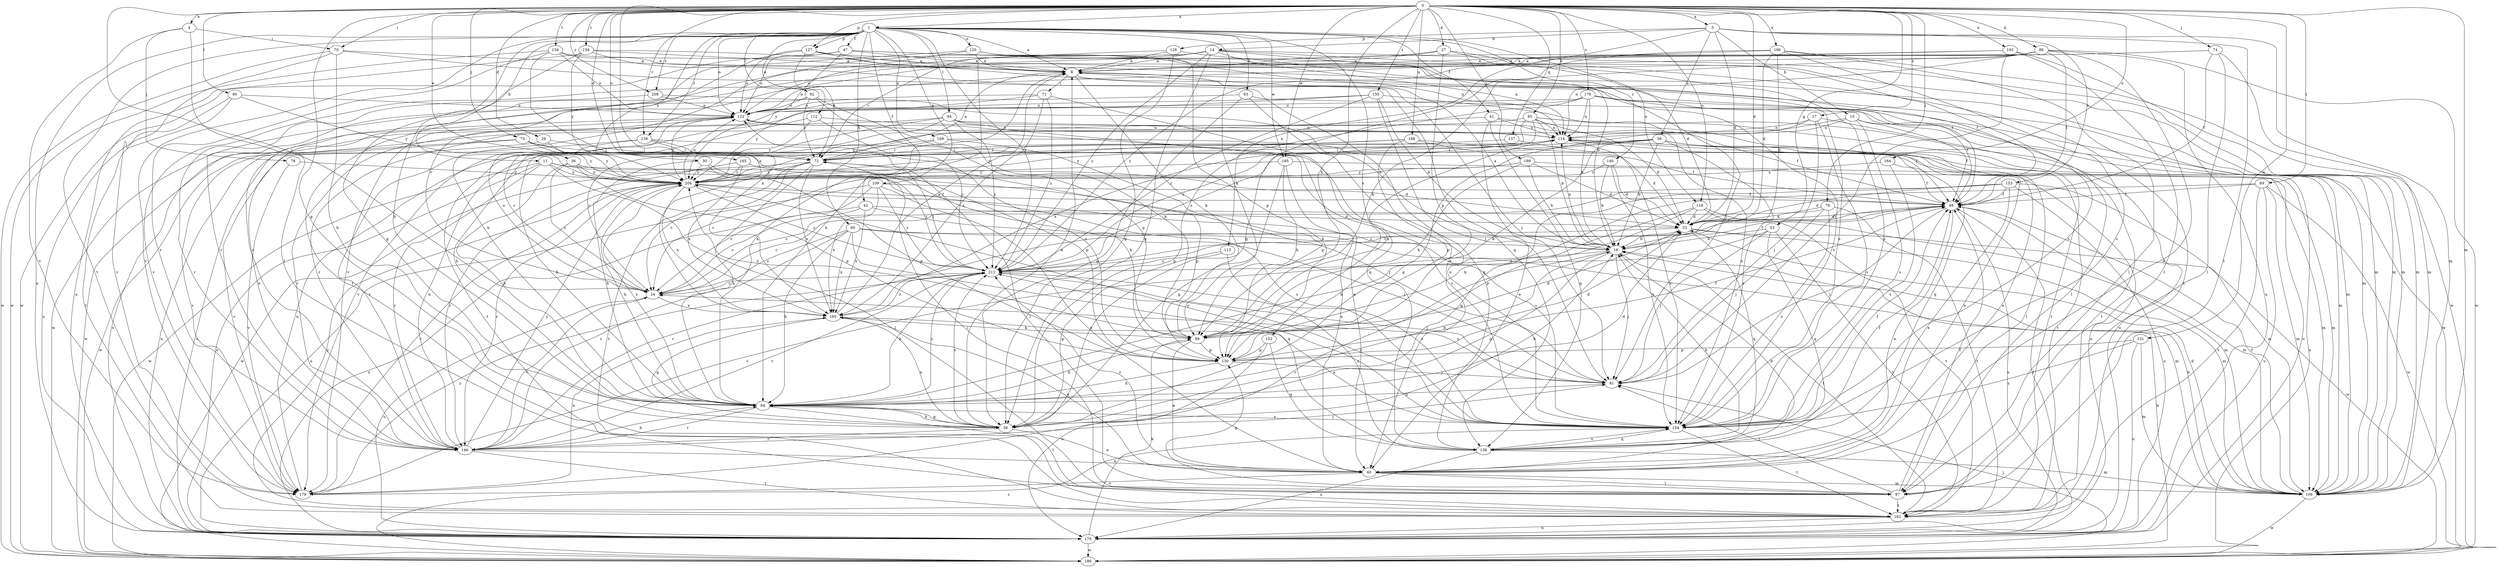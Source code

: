 strict digraph  {
0;
1;
3;
4;
8;
11;
14;
15;
16;
17;
24;
27;
29;
30;
33;
36;
39;
40;
41;
42;
47;
48;
53;
56;
60;
63;
64;
69;
70;
71;
72;
74;
75;
76;
78;
81;
85;
86;
89;
90;
92;
94;
97;
106;
109;
112;
113;
114;
116;
120;
122;
127;
128;
130;
131;
137;
138;
139;
140;
146;
152;
153;
154;
155;
156;
158;
162;
164;
165;
168;
169;
170;
178;
179;
185;
186;
190;
193;
195;
199;
204;
208;
211;
0 -> 1  [label=a];
0 -> 3  [label=a];
0 -> 4  [label=a];
0 -> 17  [label=c];
0 -> 24  [label=c];
0 -> 27  [label=d];
0 -> 29  [label=d];
0 -> 30  [label=d];
0 -> 33  [label=d];
0 -> 36  [label=e];
0 -> 53  [label=g];
0 -> 56  [label=g];
0 -> 69  [label=i];
0 -> 70  [label=i];
0 -> 74  [label=j];
0 -> 75  [label=j];
0 -> 76  [label=j];
0 -> 85  [label=k];
0 -> 86  [label=k];
0 -> 89  [label=k];
0 -> 90  [label=l];
0 -> 106  [label=m];
0 -> 116  [label=o];
0 -> 127  [label=p];
0 -> 131  [label=q];
0 -> 137  [label=q];
0 -> 139  [label=r];
0 -> 155  [label=t];
0 -> 156  [label=t];
0 -> 158  [label=t];
0 -> 164  [label=u];
0 -> 165  [label=u];
0 -> 168  [label=u];
0 -> 178  [label=v];
0 -> 185  [label=w];
0 -> 190  [label=x];
0 -> 193  [label=x];
0 -> 195  [label=x];
0 -> 199  [label=y];
0 -> 208  [label=z];
1 -> 8  [label=a];
1 -> 11  [label=b];
1 -> 41  [label=f];
1 -> 42  [label=f];
1 -> 47  [label=f];
1 -> 60  [label=h];
1 -> 63  [label=h];
1 -> 64  [label=h];
1 -> 89  [label=k];
1 -> 92  [label=l];
1 -> 94  [label=l];
1 -> 109  [label=n];
1 -> 112  [label=n];
1 -> 116  [label=o];
1 -> 120  [label=o];
1 -> 122  [label=o];
1 -> 127  [label=p];
1 -> 139  [label=r];
1 -> 140  [label=r];
1 -> 152  [label=s];
1 -> 162  [label=t];
1 -> 169  [label=u];
1 -> 170  [label=u];
1 -> 179  [label=v];
1 -> 185  [label=w];
1 -> 204  [label=y];
1 -> 208  [label=z];
1 -> 211  [label=z];
3 -> 14  [label=b];
3 -> 15  [label=b];
3 -> 33  [label=d];
3 -> 39  [label=e];
3 -> 97  [label=l];
3 -> 106  [label=m];
3 -> 113  [label=n];
3 -> 128  [label=p];
3 -> 153  [label=s];
4 -> 70  [label=i];
4 -> 78  [label=j];
4 -> 97  [label=l];
4 -> 179  [label=v];
8 -> 71  [label=i];
8 -> 81  [label=j];
8 -> 89  [label=k];
8 -> 106  [label=m];
8 -> 122  [label=o];
8 -> 154  [label=s];
11 -> 33  [label=d];
11 -> 97  [label=l];
11 -> 146  [label=r];
11 -> 154  [label=s];
11 -> 170  [label=u];
11 -> 186  [label=w];
11 -> 204  [label=y];
14 -> 8  [label=a];
14 -> 16  [label=b];
14 -> 56  [label=g];
14 -> 64  [label=h];
14 -> 106  [label=m];
14 -> 114  [label=n];
14 -> 122  [label=o];
14 -> 146  [label=r];
14 -> 162  [label=t];
14 -> 211  [label=z];
15 -> 24  [label=c];
15 -> 48  [label=f];
15 -> 106  [label=m];
15 -> 114  [label=n];
15 -> 154  [label=s];
16 -> 8  [label=a];
16 -> 48  [label=f];
16 -> 56  [label=g];
16 -> 81  [label=j];
16 -> 114  [label=n];
16 -> 162  [label=t];
16 -> 179  [label=v];
16 -> 211  [label=z];
17 -> 56  [label=g];
17 -> 81  [label=j];
17 -> 114  [label=n];
17 -> 154  [label=s];
17 -> 162  [label=t];
24 -> 122  [label=o];
24 -> 170  [label=u];
24 -> 195  [label=x];
27 -> 8  [label=a];
27 -> 33  [label=d];
27 -> 130  [label=p];
27 -> 146  [label=r];
27 -> 154  [label=s];
29 -> 72  [label=i];
29 -> 170  [label=u];
29 -> 204  [label=y];
30 -> 64  [label=h];
30 -> 130  [label=p];
30 -> 204  [label=y];
30 -> 211  [label=z];
33 -> 16  [label=b];
33 -> 106  [label=m];
33 -> 138  [label=q];
33 -> 146  [label=r];
33 -> 186  [label=w];
36 -> 24  [label=c];
36 -> 64  [label=h];
36 -> 81  [label=j];
36 -> 130  [label=p];
36 -> 204  [label=y];
39 -> 16  [label=b];
39 -> 40  [label=e];
39 -> 72  [label=i];
39 -> 89  [label=k];
39 -> 97  [label=l];
39 -> 154  [label=s];
39 -> 162  [label=t];
39 -> 204  [label=y];
39 -> 211  [label=z];
40 -> 16  [label=b];
40 -> 97  [label=l];
40 -> 106  [label=m];
40 -> 114  [label=n];
40 -> 179  [label=v];
40 -> 211  [label=z];
41 -> 40  [label=e];
41 -> 48  [label=f];
41 -> 114  [label=n];
41 -> 138  [label=q];
41 -> 204  [label=y];
42 -> 24  [label=c];
42 -> 33  [label=d];
42 -> 81  [label=j];
42 -> 170  [label=u];
42 -> 195  [label=x];
47 -> 8  [label=a];
47 -> 114  [label=n];
47 -> 122  [label=o];
47 -> 154  [label=s];
47 -> 186  [label=w];
47 -> 204  [label=y];
48 -> 33  [label=d];
48 -> 40  [label=e];
48 -> 81  [label=j];
48 -> 106  [label=m];
48 -> 170  [label=u];
48 -> 211  [label=z];
53 -> 16  [label=b];
53 -> 81  [label=j];
53 -> 138  [label=q];
53 -> 162  [label=t];
53 -> 179  [label=v];
56 -> 8  [label=a];
56 -> 16  [label=b];
56 -> 40  [label=e];
56 -> 64  [label=h];
56 -> 146  [label=r];
56 -> 195  [label=x];
56 -> 211  [label=z];
60 -> 16  [label=b];
60 -> 24  [label=c];
60 -> 64  [label=h];
60 -> 106  [label=m];
60 -> 138  [label=q];
60 -> 146  [label=r];
60 -> 195  [label=x];
63 -> 56  [label=g];
63 -> 106  [label=m];
63 -> 122  [label=o];
63 -> 138  [label=q];
64 -> 8  [label=a];
64 -> 16  [label=b];
64 -> 33  [label=d];
64 -> 56  [label=g];
64 -> 97  [label=l];
64 -> 146  [label=r];
64 -> 154  [label=s];
64 -> 204  [label=y];
64 -> 211  [label=z];
69 -> 48  [label=f];
69 -> 56  [label=g];
69 -> 106  [label=m];
69 -> 162  [label=t];
69 -> 170  [label=u];
69 -> 186  [label=w];
70 -> 8  [label=a];
70 -> 48  [label=f];
70 -> 64  [label=h];
70 -> 179  [label=v];
70 -> 186  [label=w];
71 -> 122  [label=o];
71 -> 138  [label=q];
71 -> 195  [label=x];
71 -> 204  [label=y];
71 -> 211  [label=z];
72 -> 8  [label=a];
72 -> 24  [label=c];
72 -> 64  [label=h];
72 -> 130  [label=p];
72 -> 162  [label=t];
72 -> 186  [label=w];
72 -> 195  [label=x];
72 -> 204  [label=y];
74 -> 8  [label=a];
74 -> 48  [label=f];
74 -> 97  [label=l];
74 -> 106  [label=m];
74 -> 179  [label=v];
75 -> 72  [label=i];
75 -> 130  [label=p];
75 -> 170  [label=u];
75 -> 186  [label=w];
75 -> 204  [label=y];
76 -> 24  [label=c];
76 -> 33  [label=d];
76 -> 81  [label=j];
76 -> 154  [label=s];
76 -> 162  [label=t];
78 -> 179  [label=v];
78 -> 204  [label=y];
81 -> 24  [label=c];
81 -> 64  [label=h];
85 -> 16  [label=b];
85 -> 33  [label=d];
85 -> 114  [label=n];
85 -> 162  [label=t];
85 -> 170  [label=u];
85 -> 179  [label=v];
85 -> 195  [label=x];
85 -> 211  [label=z];
86 -> 8  [label=a];
86 -> 40  [label=e];
86 -> 48  [label=f];
86 -> 89  [label=k];
86 -> 114  [label=n];
86 -> 170  [label=u];
86 -> 186  [label=w];
86 -> 211  [label=z];
89 -> 33  [label=d];
89 -> 40  [label=e];
89 -> 64  [label=h];
89 -> 114  [label=n];
89 -> 130  [label=p];
89 -> 204  [label=y];
90 -> 122  [label=o];
90 -> 162  [label=t];
90 -> 170  [label=u];
90 -> 204  [label=y];
92 -> 72  [label=i];
92 -> 89  [label=k];
92 -> 122  [label=o];
92 -> 130  [label=p];
92 -> 186  [label=w];
94 -> 40  [label=e];
94 -> 48  [label=f];
94 -> 64  [label=h];
94 -> 114  [label=n];
94 -> 162  [label=t];
94 -> 186  [label=w];
94 -> 211  [label=z];
97 -> 48  [label=f];
97 -> 72  [label=i];
97 -> 81  [label=j];
97 -> 130  [label=p];
97 -> 162  [label=t];
106 -> 16  [label=b];
106 -> 33  [label=d];
106 -> 48  [label=f];
106 -> 186  [label=w];
109 -> 24  [label=c];
109 -> 40  [label=e];
109 -> 48  [label=f];
109 -> 170  [label=u];
109 -> 195  [label=x];
109 -> 211  [label=z];
112 -> 24  [label=c];
112 -> 114  [label=n];
112 -> 204  [label=y];
112 -> 211  [label=z];
113 -> 56  [label=g];
113 -> 154  [label=s];
113 -> 211  [label=z];
114 -> 72  [label=i];
114 -> 154  [label=s];
116 -> 33  [label=d];
116 -> 89  [label=k];
116 -> 106  [label=m];
116 -> 130  [label=p];
116 -> 162  [label=t];
120 -> 8  [label=a];
120 -> 64  [label=h];
120 -> 130  [label=p];
120 -> 154  [label=s];
120 -> 162  [label=t];
122 -> 114  [label=n];
122 -> 146  [label=r];
122 -> 204  [label=y];
127 -> 8  [label=a];
127 -> 24  [label=c];
127 -> 72  [label=i];
127 -> 106  [label=m];
127 -> 122  [label=o];
127 -> 138  [label=q];
128 -> 8  [label=a];
128 -> 56  [label=g];
128 -> 72  [label=i];
128 -> 81  [label=j];
130 -> 33  [label=d];
130 -> 48  [label=f];
130 -> 64  [label=h];
130 -> 81  [label=j];
130 -> 122  [label=o];
131 -> 106  [label=m];
131 -> 130  [label=p];
131 -> 154  [label=s];
131 -> 170  [label=u];
137 -> 72  [label=i];
137 -> 170  [label=u];
138 -> 16  [label=b];
138 -> 48  [label=f];
138 -> 106  [label=m];
138 -> 154  [label=s];
138 -> 170  [label=u];
138 -> 211  [label=z];
139 -> 72  [label=i];
139 -> 97  [label=l];
139 -> 146  [label=r];
139 -> 154  [label=s];
139 -> 179  [label=v];
140 -> 16  [label=b];
140 -> 33  [label=d];
140 -> 154  [label=s];
140 -> 204  [label=y];
146 -> 24  [label=c];
146 -> 40  [label=e];
146 -> 64  [label=h];
146 -> 81  [label=j];
146 -> 114  [label=n];
146 -> 122  [label=o];
146 -> 162  [label=t];
146 -> 204  [label=y];
152 -> 130  [label=p];
152 -> 138  [label=q];
152 -> 170  [label=u];
153 -> 24  [label=c];
153 -> 33  [label=d];
153 -> 40  [label=e];
153 -> 48  [label=f];
153 -> 64  [label=h];
153 -> 106  [label=m];
153 -> 170  [label=u];
154 -> 48  [label=f];
154 -> 122  [label=o];
154 -> 138  [label=q];
154 -> 162  [label=t];
154 -> 195  [label=x];
154 -> 204  [label=y];
154 -> 211  [label=z];
155 -> 16  [label=b];
155 -> 81  [label=j];
155 -> 122  [label=o];
155 -> 146  [label=r];
155 -> 154  [label=s];
155 -> 211  [label=z];
156 -> 8  [label=a];
156 -> 106  [label=m];
156 -> 122  [label=o];
156 -> 146  [label=r];
156 -> 186  [label=w];
156 -> 195  [label=x];
158 -> 8  [label=a];
158 -> 40  [label=e];
158 -> 48  [label=f];
158 -> 56  [label=g];
158 -> 170  [label=u];
158 -> 204  [label=y];
162 -> 170  [label=u];
162 -> 204  [label=y];
164 -> 48  [label=f];
164 -> 154  [label=s];
164 -> 204  [label=y];
165 -> 89  [label=k];
165 -> 146  [label=r];
165 -> 195  [label=x];
165 -> 204  [label=y];
168 -> 33  [label=d];
168 -> 72  [label=i];
168 -> 130  [label=p];
168 -> 138  [label=q];
168 -> 204  [label=y];
169 -> 48  [label=f];
169 -> 64  [label=h];
169 -> 72  [label=i];
169 -> 130  [label=p];
170 -> 48  [label=f];
170 -> 89  [label=k];
170 -> 114  [label=n];
170 -> 122  [label=o];
170 -> 186  [label=w];
178 -> 16  [label=b];
178 -> 48  [label=f];
178 -> 56  [label=g];
178 -> 97  [label=l];
178 -> 114  [label=n];
178 -> 122  [label=o];
178 -> 179  [label=v];
178 -> 186  [label=w];
179 -> 114  [label=n];
179 -> 195  [label=x];
179 -> 211  [label=z];
185 -> 40  [label=e];
185 -> 56  [label=g];
185 -> 89  [label=k];
185 -> 106  [label=m];
185 -> 204  [label=y];
186 -> 16  [label=b];
186 -> 81  [label=j];
186 -> 114  [label=n];
186 -> 154  [label=s];
190 -> 8  [label=a];
190 -> 16  [label=b];
190 -> 33  [label=d];
190 -> 56  [label=g];
190 -> 97  [label=l];
190 -> 154  [label=s];
190 -> 186  [label=w];
193 -> 8  [label=a];
193 -> 81  [label=j];
193 -> 97  [label=l];
193 -> 106  [label=m];
193 -> 179  [label=v];
195 -> 8  [label=a];
195 -> 40  [label=e];
195 -> 56  [label=g];
195 -> 89  [label=k];
195 -> 211  [label=z];
199 -> 16  [label=b];
199 -> 24  [label=c];
199 -> 33  [label=d];
199 -> 89  [label=k];
199 -> 106  [label=m];
199 -> 204  [label=y];
204 -> 48  [label=f];
204 -> 64  [label=h];
204 -> 122  [label=o];
204 -> 146  [label=r];
204 -> 154  [label=s];
204 -> 179  [label=v];
204 -> 195  [label=x];
204 -> 211  [label=z];
208 -> 16  [label=b];
208 -> 122  [label=o];
208 -> 146  [label=r];
211 -> 24  [label=c];
211 -> 48  [label=f];
211 -> 64  [label=h];
211 -> 72  [label=i];
211 -> 81  [label=j];
211 -> 146  [label=r];
}
